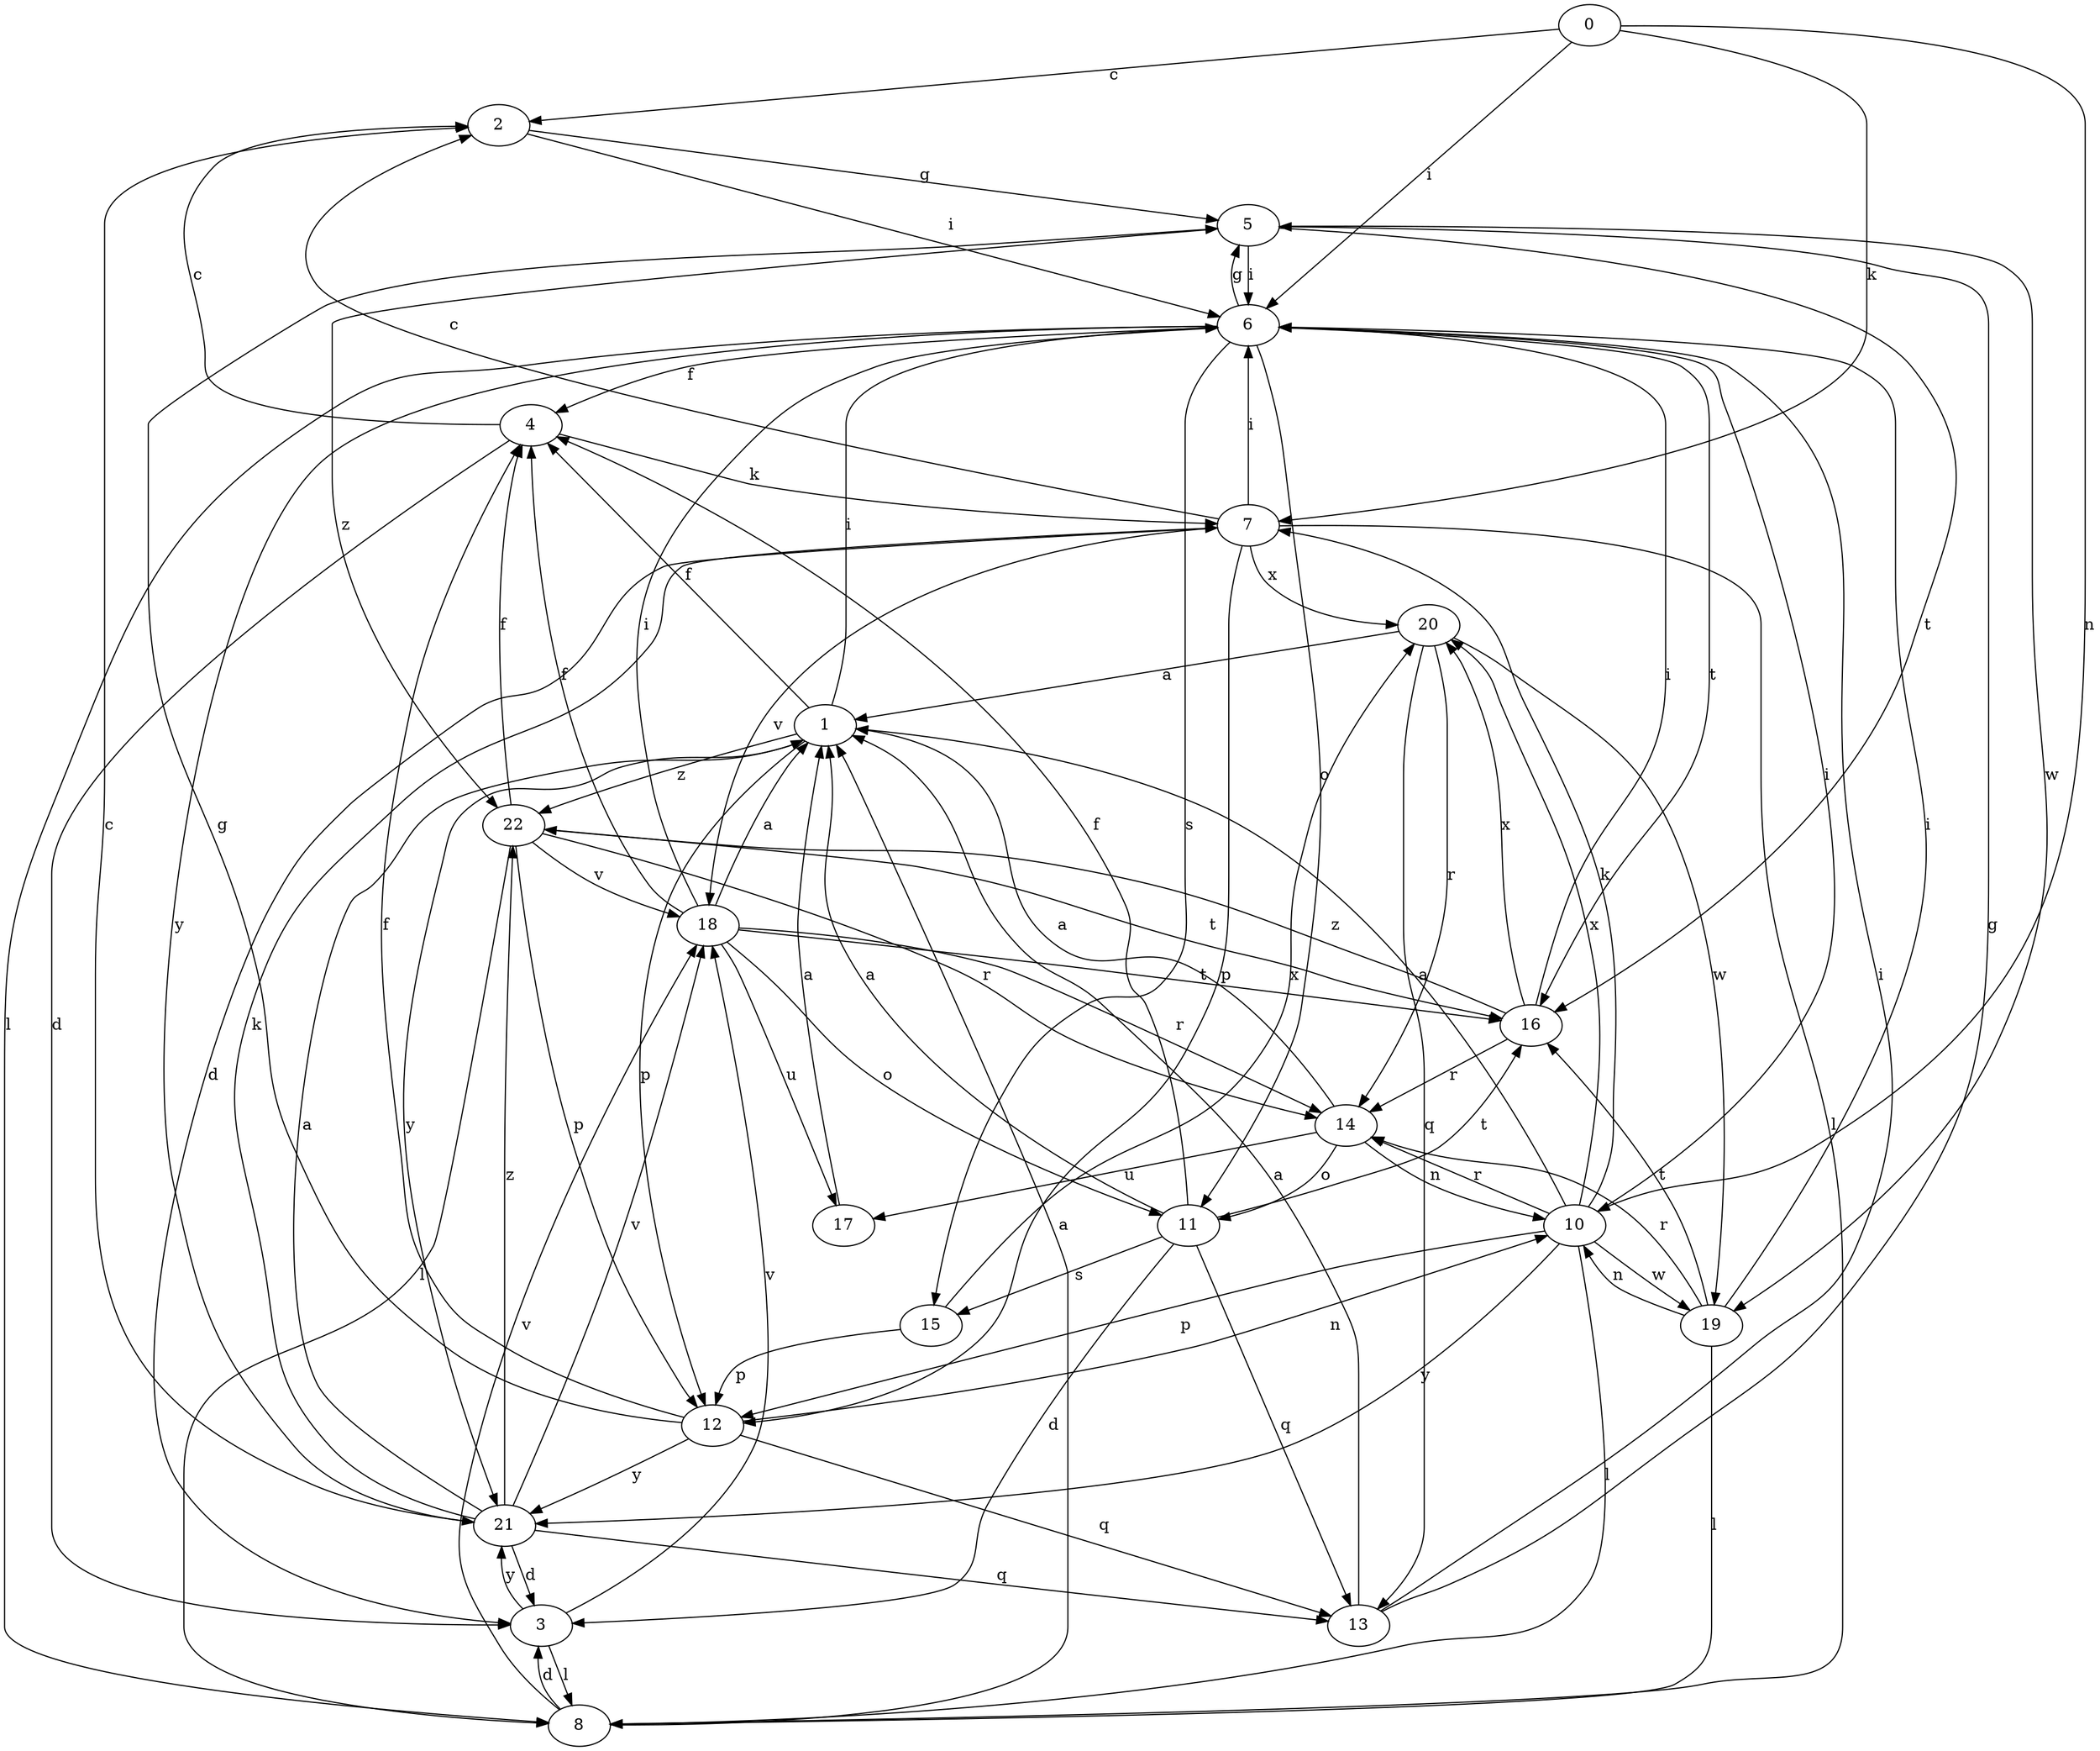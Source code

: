 strict digraph  {
0;
1;
2;
3;
4;
5;
6;
7;
8;
10;
11;
12;
13;
14;
15;
16;
17;
18;
19;
20;
21;
22;
0 -> 2  [label=c];
0 -> 6  [label=i];
0 -> 7  [label=k];
0 -> 10  [label=n];
1 -> 4  [label=f];
1 -> 6  [label=i];
1 -> 12  [label=p];
1 -> 21  [label=y];
1 -> 22  [label=z];
2 -> 5  [label=g];
2 -> 6  [label=i];
3 -> 8  [label=l];
3 -> 18  [label=v];
3 -> 21  [label=y];
4 -> 2  [label=c];
4 -> 3  [label=d];
4 -> 7  [label=k];
5 -> 6  [label=i];
5 -> 16  [label=t];
5 -> 19  [label=w];
5 -> 22  [label=z];
6 -> 4  [label=f];
6 -> 5  [label=g];
6 -> 8  [label=l];
6 -> 11  [label=o];
6 -> 15  [label=s];
6 -> 16  [label=t];
6 -> 21  [label=y];
7 -> 2  [label=c];
7 -> 3  [label=d];
7 -> 6  [label=i];
7 -> 8  [label=l];
7 -> 12  [label=p];
7 -> 18  [label=v];
7 -> 20  [label=x];
8 -> 1  [label=a];
8 -> 3  [label=d];
8 -> 18  [label=v];
10 -> 1  [label=a];
10 -> 6  [label=i];
10 -> 7  [label=k];
10 -> 8  [label=l];
10 -> 12  [label=p];
10 -> 14  [label=r];
10 -> 19  [label=w];
10 -> 20  [label=x];
10 -> 21  [label=y];
11 -> 1  [label=a];
11 -> 3  [label=d];
11 -> 4  [label=f];
11 -> 13  [label=q];
11 -> 15  [label=s];
11 -> 16  [label=t];
12 -> 4  [label=f];
12 -> 5  [label=g];
12 -> 10  [label=n];
12 -> 13  [label=q];
12 -> 21  [label=y];
13 -> 1  [label=a];
13 -> 5  [label=g];
13 -> 6  [label=i];
14 -> 1  [label=a];
14 -> 10  [label=n];
14 -> 11  [label=o];
14 -> 17  [label=u];
15 -> 12  [label=p];
15 -> 20  [label=x];
16 -> 6  [label=i];
16 -> 14  [label=r];
16 -> 20  [label=x];
16 -> 22  [label=z];
17 -> 1  [label=a];
18 -> 1  [label=a];
18 -> 4  [label=f];
18 -> 6  [label=i];
18 -> 11  [label=o];
18 -> 14  [label=r];
18 -> 16  [label=t];
18 -> 17  [label=u];
19 -> 6  [label=i];
19 -> 8  [label=l];
19 -> 10  [label=n];
19 -> 14  [label=r];
19 -> 16  [label=t];
20 -> 1  [label=a];
20 -> 13  [label=q];
20 -> 14  [label=r];
20 -> 19  [label=w];
21 -> 1  [label=a];
21 -> 2  [label=c];
21 -> 3  [label=d];
21 -> 7  [label=k];
21 -> 13  [label=q];
21 -> 18  [label=v];
21 -> 22  [label=z];
22 -> 4  [label=f];
22 -> 8  [label=l];
22 -> 12  [label=p];
22 -> 14  [label=r];
22 -> 16  [label=t];
22 -> 18  [label=v];
}
